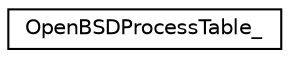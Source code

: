digraph "Graphical Class Hierarchy"
{
  edge [fontname="Helvetica",fontsize="10",labelfontname="Helvetica",labelfontsize="10"];
  node [fontname="Helvetica",fontsize="10",shape=record];
  rankdir="LR";
  Node0 [label="OpenBSDProcessTable_",height=0.2,width=0.4,color="black", fillcolor="white", style="filled",URL="$structOpenBSDProcessTable__.html"];
}
